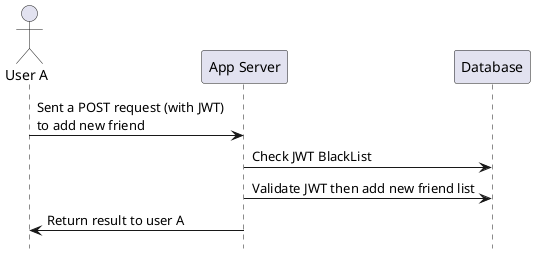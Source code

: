 @startuml
hide footbox

hide footbox

actor "User A"

"User A" -> "App Server": Sent a POST request (with JWT) \nto add new friend
"App Server" -> "Database": Check JWT BlackList
"App Server" -> "Database": Validate JWT then add new friend list
"App Server" -> "User A": Return result to user A

@enduml